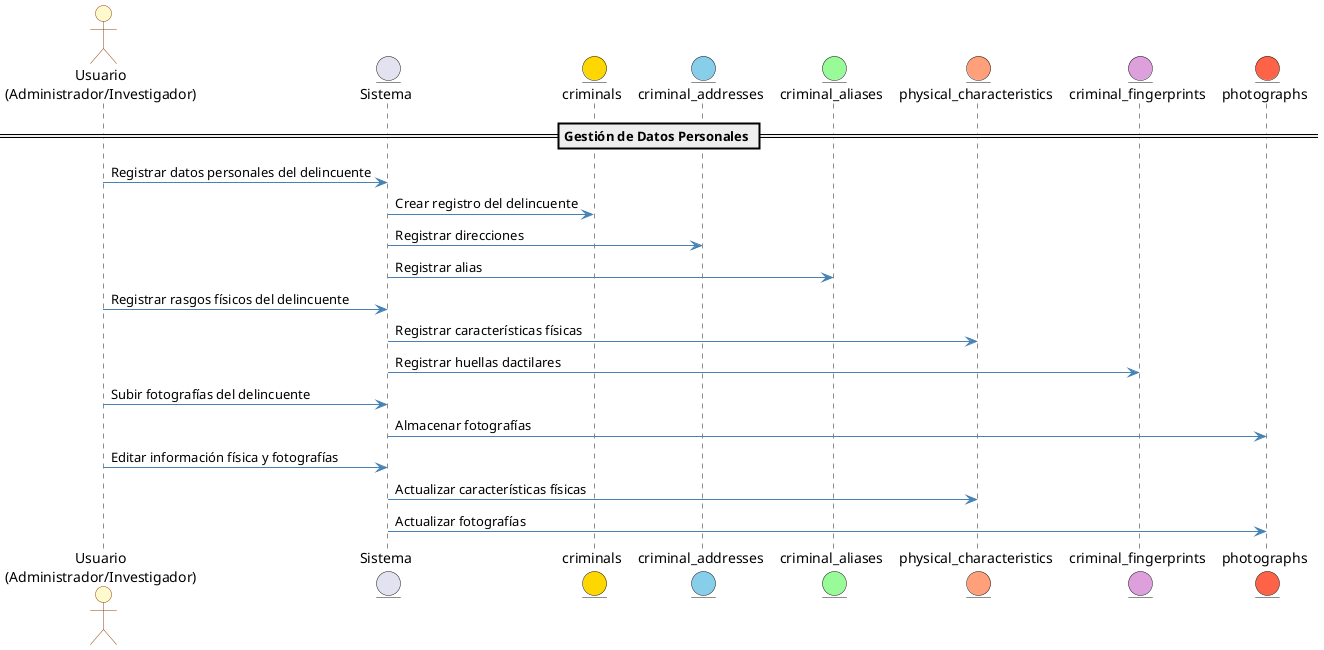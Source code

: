 @startuml
' Definición de colores y estilos
skinparam sequenceArrowColor #4682B4
skinparam actorBorderColor #8B4513
skinparam actorBackgroundColor #FFFACD
skinparam participantBorderColor #4682B4
skinparam participantBackgroundColor #E6E6FA

actor "Usuario\n(Administrador/Investigador)" as User
entity "Sistema" as System
entity "criminals" as Criminals #FFD700
entity "criminal_addresses" as CriminalAddresses #87CEEB
entity "criminal_aliases" as CriminalAliases #98FB98
entity "physical_characteristics" as PhysicalCharacteristics #FFA07A
entity "criminal_fingerprints" as CriminalFingerprints #DDA0DD
entity "photographs" as Photographs #FF6347

== Gestión de Datos Personales ==
User -> System : Registrar datos personales del delincuente
System -> Criminals : Crear registro del delincuente
System -> CriminalAddresses : Registrar direcciones
System -> CriminalAliases : Registrar alias

User -> System : Registrar rasgos físicos del delincuente
System -> PhysicalCharacteristics : Registrar características físicas
System -> CriminalFingerprints : Registrar huellas dactilares

User -> System : Subir fotografías del delincuente
System -> Photographs : Almacenar fotografías

User -> System : Editar información física y fotografías
System -> PhysicalCharacteristics : Actualizar características físicas
System -> Photographs : Actualizar fotografías

@enduml
